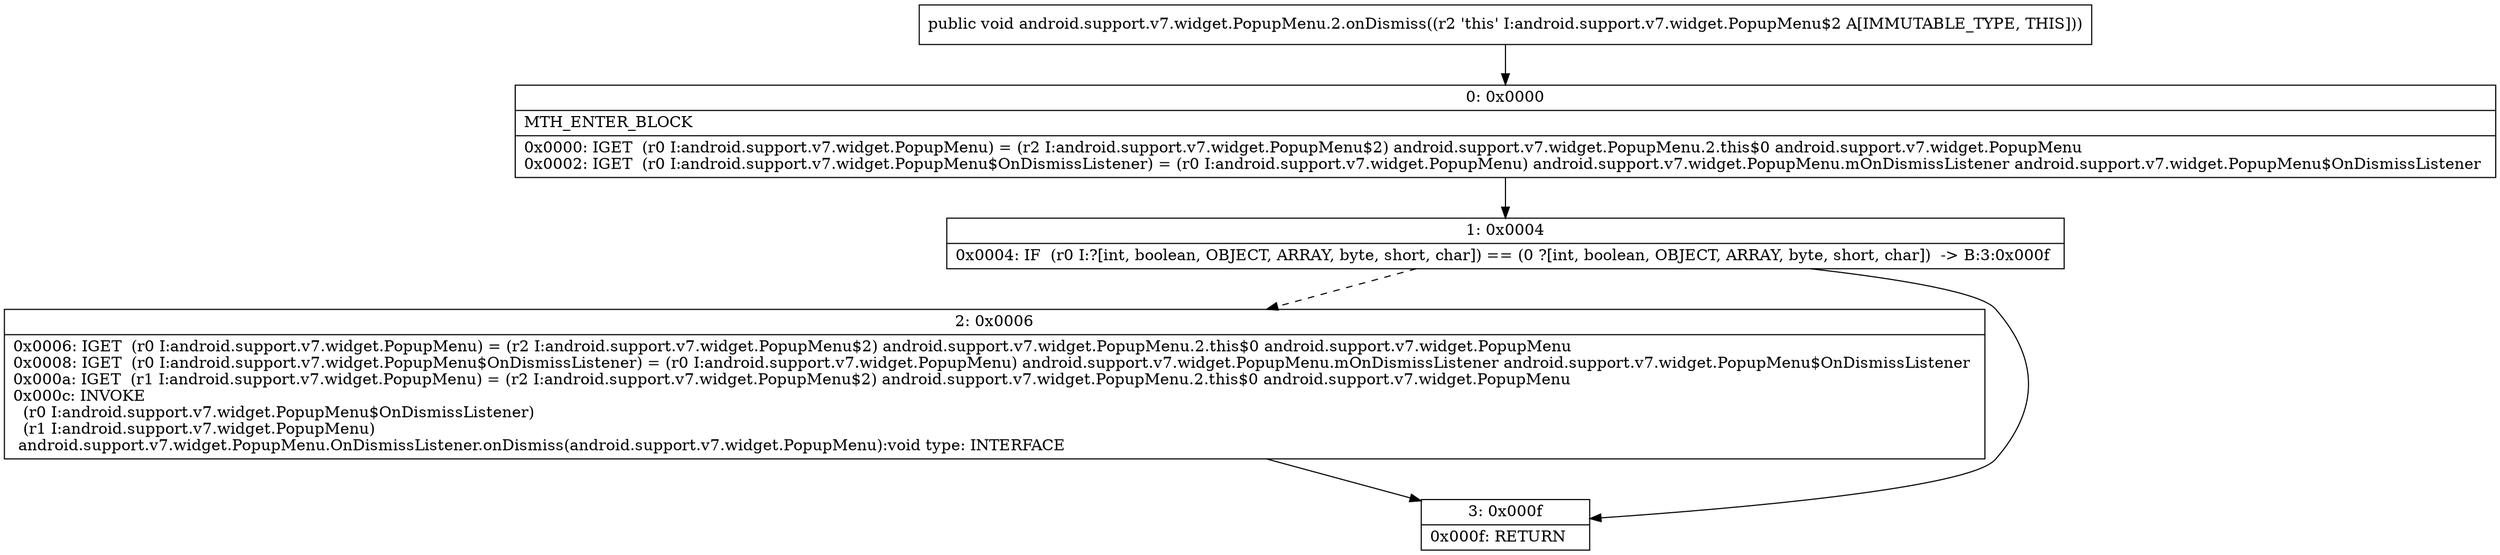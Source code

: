 digraph "CFG forandroid.support.v7.widget.PopupMenu.2.onDismiss()V" {
Node_0 [shape=record,label="{0\:\ 0x0000|MTH_ENTER_BLOCK\l|0x0000: IGET  (r0 I:android.support.v7.widget.PopupMenu) = (r2 I:android.support.v7.widget.PopupMenu$2) android.support.v7.widget.PopupMenu.2.this$0 android.support.v7.widget.PopupMenu \l0x0002: IGET  (r0 I:android.support.v7.widget.PopupMenu$OnDismissListener) = (r0 I:android.support.v7.widget.PopupMenu) android.support.v7.widget.PopupMenu.mOnDismissListener android.support.v7.widget.PopupMenu$OnDismissListener \l}"];
Node_1 [shape=record,label="{1\:\ 0x0004|0x0004: IF  (r0 I:?[int, boolean, OBJECT, ARRAY, byte, short, char]) == (0 ?[int, boolean, OBJECT, ARRAY, byte, short, char])  \-\> B:3:0x000f \l}"];
Node_2 [shape=record,label="{2\:\ 0x0006|0x0006: IGET  (r0 I:android.support.v7.widget.PopupMenu) = (r2 I:android.support.v7.widget.PopupMenu$2) android.support.v7.widget.PopupMenu.2.this$0 android.support.v7.widget.PopupMenu \l0x0008: IGET  (r0 I:android.support.v7.widget.PopupMenu$OnDismissListener) = (r0 I:android.support.v7.widget.PopupMenu) android.support.v7.widget.PopupMenu.mOnDismissListener android.support.v7.widget.PopupMenu$OnDismissListener \l0x000a: IGET  (r1 I:android.support.v7.widget.PopupMenu) = (r2 I:android.support.v7.widget.PopupMenu$2) android.support.v7.widget.PopupMenu.2.this$0 android.support.v7.widget.PopupMenu \l0x000c: INVOKE  \l  (r0 I:android.support.v7.widget.PopupMenu$OnDismissListener)\l  (r1 I:android.support.v7.widget.PopupMenu)\l android.support.v7.widget.PopupMenu.OnDismissListener.onDismiss(android.support.v7.widget.PopupMenu):void type: INTERFACE \l}"];
Node_3 [shape=record,label="{3\:\ 0x000f|0x000f: RETURN   \l}"];
MethodNode[shape=record,label="{public void android.support.v7.widget.PopupMenu.2.onDismiss((r2 'this' I:android.support.v7.widget.PopupMenu$2 A[IMMUTABLE_TYPE, THIS])) }"];
MethodNode -> Node_0;
Node_0 -> Node_1;
Node_1 -> Node_2[style=dashed];
Node_1 -> Node_3;
Node_2 -> Node_3;
}

